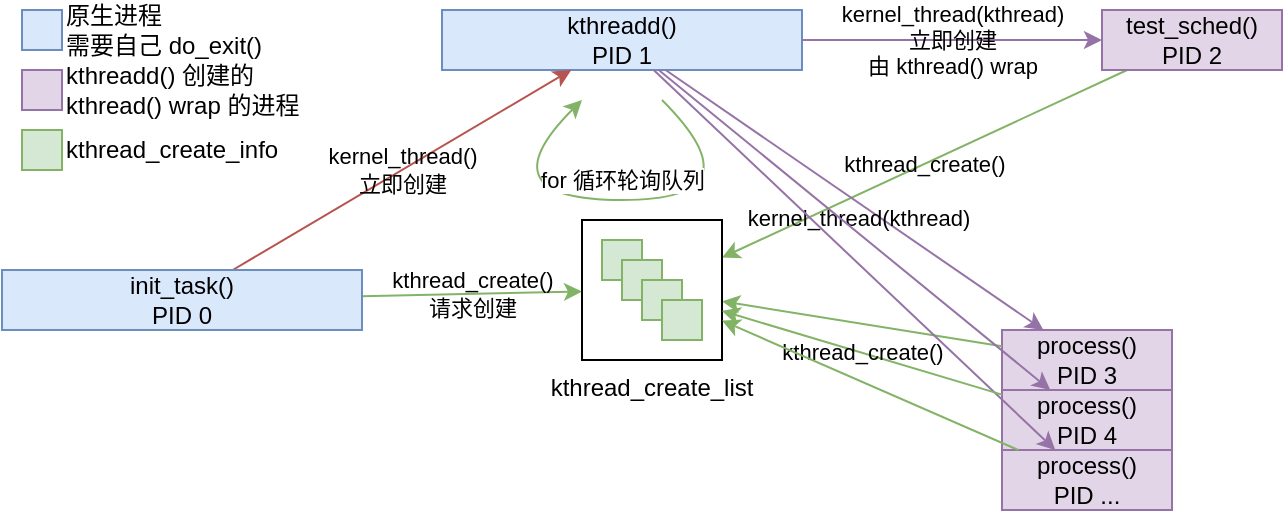 <mxfile>
    <diagram id="4BaiarvQKWnb2h1ZtwT6" name="Page-1">
        <mxGraphModel dx="2054" dy="631" grid="1" gridSize="10" guides="1" tooltips="1" connect="1" arrows="1" fold="1" page="1" pageScale="1" pageWidth="850" pageHeight="1100" math="0" shadow="0">
            <root>
                <mxCell id="0"/>
                <mxCell id="1" parent="0"/>
                <mxCell id="3" value="kthreadd()&lt;div&gt;PID 1&lt;/div&gt;" style="rounded=0;whiteSpace=wrap;html=1;fontSize=12;fillColor=#dae8fc;strokeColor=#6c8ebf;" parent="1" vertex="1">
                    <mxGeometry x="130" y="495" width="180" height="30" as="geometry"/>
                </mxCell>
                <mxCell id="9" value="kernel_thread()&lt;div&gt;立即创建&lt;/div&gt;" style="edgeStyle=none;html=1;fillColor=#f8cecc;strokeColor=#b85450;labelBackgroundColor=none;" parent="1" source="8" target="3" edge="1">
                    <mxGeometry relative="1" as="geometry"/>
                </mxCell>
                <mxCell id="11" value="kthread_create()&lt;div&gt;请求创建&lt;/div&gt;" style="edgeStyle=none;html=1;fillColor=#d5e8d4;strokeColor=#82b366;labelBackgroundColor=none;" parent="1" source="8" target="33" edge="1">
                    <mxGeometry relative="1" as="geometry">
                        <mxPoint x="200" y="611.415" as="targetPoint"/>
                    </mxGeometry>
                </mxCell>
                <mxCell id="8" value="init_task()&lt;div&gt;PID 0&lt;/div&gt;" style="rounded=0;whiteSpace=wrap;html=1;fontSize=12;fillColor=#dae8fc;strokeColor=#6c8ebf;" parent="1" vertex="1">
                    <mxGeometry x="-90" y="625" width="180" height="30" as="geometry"/>
                </mxCell>
                <mxCell id="16" value="" style="rounded=0;whiteSpace=wrap;html=1;fontSize=12;fillColor=#d5e8d4;strokeColor=#82b366;" parent="1" vertex="1">
                    <mxGeometry x="210" y="610" width="20" height="20" as="geometry"/>
                </mxCell>
                <mxCell id="24" value="&lt;span style=&quot;color: rgb(0, 0, 0);&quot;&gt;kthread_create()&lt;/span&gt;" style="edgeStyle=none;html=1;fillColor=#d5e8d4;strokeColor=#82b366;labelBackgroundColor=none;" parent="1" source="18" target="33" edge="1">
                    <mxGeometry relative="1" as="geometry">
                        <mxPoint x="330" y="620" as="targetPoint"/>
                    </mxGeometry>
                </mxCell>
                <mxCell id="18" value="test_sched()&lt;div&gt;PID 2&lt;/div&gt;" style="rounded=0;whiteSpace=wrap;html=1;fontSize=12;fillColor=#e1d5e7;strokeColor=#9673a6;" parent="1" vertex="1">
                    <mxGeometry x="460" y="495" width="90" height="30" as="geometry"/>
                </mxCell>
                <mxCell id="19" value="for 循环轮询队列" style="curved=1;endArrow=classic;html=1;fillColor=#d5e8d4;strokeColor=#82b366;" parent="1" edge="1">
                    <mxGeometry y="-10" width="50" height="50" relative="1" as="geometry">
                        <mxPoint x="240" y="540" as="sourcePoint"/>
                        <mxPoint x="200" y="540" as="targetPoint"/>
                        <Array as="points">
                            <mxPoint x="290" y="590"/>
                            <mxPoint x="150" y="590"/>
                        </Array>
                        <mxPoint as="offset"/>
                    </mxGeometry>
                </mxCell>
                <mxCell id="20" value="" style="rounded=0;whiteSpace=wrap;html=1;fontSize=12;fillColor=#d5e8d4;strokeColor=#82b366;" parent="1" vertex="1">
                    <mxGeometry x="220" y="620" width="20" height="20" as="geometry"/>
                </mxCell>
                <mxCell id="23" value="process()&lt;div&gt;PID 3&lt;/div&gt;" style="rounded=0;whiteSpace=wrap;html=1;fontSize=12;fillColor=#e1d5e7;strokeColor=#9673a6;" parent="1" vertex="1">
                    <mxGeometry x="410" y="655" width="85" height="30" as="geometry"/>
                </mxCell>
                <mxCell id="25" value="kernel_thread(kthread)&lt;div&gt;立即创建&lt;/div&gt;&lt;div&gt;由 kthread() wrap&lt;/div&gt;" style="endArrow=classic;html=1;fillColor=#e1d5e7;strokeColor=#9673a6;labelBackgroundColor=none;" parent="1" source="3" target="18" edge="1">
                    <mxGeometry width="50" height="50" relative="1" as="geometry">
                        <mxPoint x="280" y="550" as="sourcePoint"/>
                        <mxPoint x="410" y="500" as="targetPoint"/>
                    </mxGeometry>
                </mxCell>
                <mxCell id="26" value="kernel_thread(kthread)" style="endArrow=classic;html=1;fillColor=#e1d5e7;strokeColor=#9673a6;labelBackgroundColor=none;" parent="1" source="3" target="23" edge="1">
                    <mxGeometry x="0.055" y="-7" width="50" height="50" relative="1" as="geometry">
                        <mxPoint x="280" y="550" as="sourcePoint"/>
                        <mxPoint x="450" y="570" as="targetPoint"/>
                        <mxPoint as="offset"/>
                    </mxGeometry>
                </mxCell>
                <mxCell id="28" value="process()&lt;div&gt;PID 4&lt;/div&gt;" style="rounded=0;whiteSpace=wrap;html=1;fontSize=12;fillColor=#e1d5e7;strokeColor=#9673a6;" parent="1" vertex="1">
                    <mxGeometry x="410" y="685" width="85" height="30" as="geometry"/>
                </mxCell>
                <mxCell id="29" value="process()&lt;div&gt;PID ...&lt;/div&gt;" style="rounded=0;whiteSpace=wrap;html=1;fontSize=12;fillColor=#e1d5e7;strokeColor=#9673a6;" parent="1" vertex="1">
                    <mxGeometry x="410" y="715" width="85" height="30" as="geometry"/>
                </mxCell>
                <mxCell id="30" value="" style="edgeStyle=none;html=1;fillColor=#d5e8d4;strokeColor=#82b366;labelBackgroundColor=none;" parent="1" source="23" target="33" edge="1">
                    <mxGeometry relative="1" as="geometry">
                        <mxPoint x="303" y="590" as="targetPoint"/>
                        <mxPoint x="468" y="535" as="sourcePoint"/>
                    </mxGeometry>
                </mxCell>
                <mxCell id="31" value="" style="rounded=0;whiteSpace=wrap;html=1;fontSize=12;fillColor=#d5e8d4;strokeColor=#82b366;" parent="1" vertex="1">
                    <mxGeometry x="230" y="630" width="20" height="20" as="geometry"/>
                </mxCell>
                <mxCell id="32" value="" style="rounded=0;whiteSpace=wrap;html=1;fontSize=12;fillColor=#d5e8d4;strokeColor=#82b366;" parent="1" vertex="1">
                    <mxGeometry x="240" y="640" width="20" height="20" as="geometry"/>
                </mxCell>
                <mxCell id="33" value="kthread_create_list" style="rounded=0;whiteSpace=wrap;html=1;fillColor=none;verticalAlign=top;labelPosition=center;verticalLabelPosition=bottom;align=center;" parent="1" vertex="1">
                    <mxGeometry x="200" y="600" width="70" height="70" as="geometry"/>
                </mxCell>
                <mxCell id="34" value="原生进程&lt;div&gt;需要自己 do_exit()&lt;/div&gt;" style="rounded=0;html=1;fillColor=#dae8fc;strokeColor=#6c8ebf;labelPosition=right;verticalLabelPosition=middle;align=left;verticalAlign=middle;" parent="1" vertex="1">
                    <mxGeometry x="-80" y="495" width="20" height="20" as="geometry"/>
                </mxCell>
                <mxCell id="35" value="kthreadd() 创建的&lt;div&gt;kthread() wrap 的进程&lt;/div&gt;" style="rounded=0;html=1;fillColor=#e1d5e7;strokeColor=#9673a6;labelPosition=right;verticalLabelPosition=middle;align=left;verticalAlign=middle;" parent="1" vertex="1">
                    <mxGeometry x="-80" y="525" width="20" height="20" as="geometry"/>
                </mxCell>
                <mxCell id="36" value="kthread_create_info" style="rounded=0;html=1;fillColor=#d5e8d4;strokeColor=#82b366;labelPosition=right;verticalLabelPosition=middle;align=left;verticalAlign=middle;" parent="1" vertex="1">
                    <mxGeometry x="-80" y="555" width="20" height="20" as="geometry"/>
                </mxCell>
                <mxCell id="37" value="" style="endArrow=classic;html=1;fillColor=#e1d5e7;strokeColor=#9673a6;labelBackgroundColor=none;" parent="1" source="3" target="28" edge="1">
                    <mxGeometry x="0.055" y="-7" width="50" height="50" relative="1" as="geometry">
                        <mxPoint x="252" y="535" as="sourcePoint"/>
                        <mxPoint x="441" y="665" as="targetPoint"/>
                        <mxPoint as="offset"/>
                    </mxGeometry>
                </mxCell>
                <mxCell id="38" value="" style="endArrow=classic;html=1;fillColor=#e1d5e7;strokeColor=#9673a6;labelBackgroundColor=none;" parent="1" source="3" target="29" edge="1">
                    <mxGeometry x="0.055" y="-7" width="50" height="50" relative="1" as="geometry">
                        <mxPoint x="262" y="545" as="sourcePoint"/>
                        <mxPoint x="451" y="675" as="targetPoint"/>
                        <mxPoint as="offset"/>
                    </mxGeometry>
                </mxCell>
                <mxCell id="39" value="&lt;span style=&quot;color: rgb(0, 0, 0);&quot;&gt;kthread_create()&lt;/span&gt;" style="edgeStyle=none;html=1;fillColor=#d5e8d4;strokeColor=#82b366;labelBackgroundColor=none;" parent="1" source="28" target="33" edge="1">
                    <mxGeometry relative="1" as="geometry">
                        <mxPoint x="280" y="645" as="targetPoint"/>
                        <mxPoint x="420" y="672" as="sourcePoint"/>
                    </mxGeometry>
                </mxCell>
                <mxCell id="40" value="" style="edgeStyle=none;html=1;fillColor=#d5e8d4;strokeColor=#82b366;labelBackgroundColor=none;" parent="1" source="29" target="33" edge="1">
                    <mxGeometry relative="1" as="geometry">
                        <mxPoint x="290" y="655" as="targetPoint"/>
                        <mxPoint x="430" y="682" as="sourcePoint"/>
                    </mxGeometry>
                </mxCell>
            </root>
        </mxGraphModel>
    </diagram>
</mxfile>